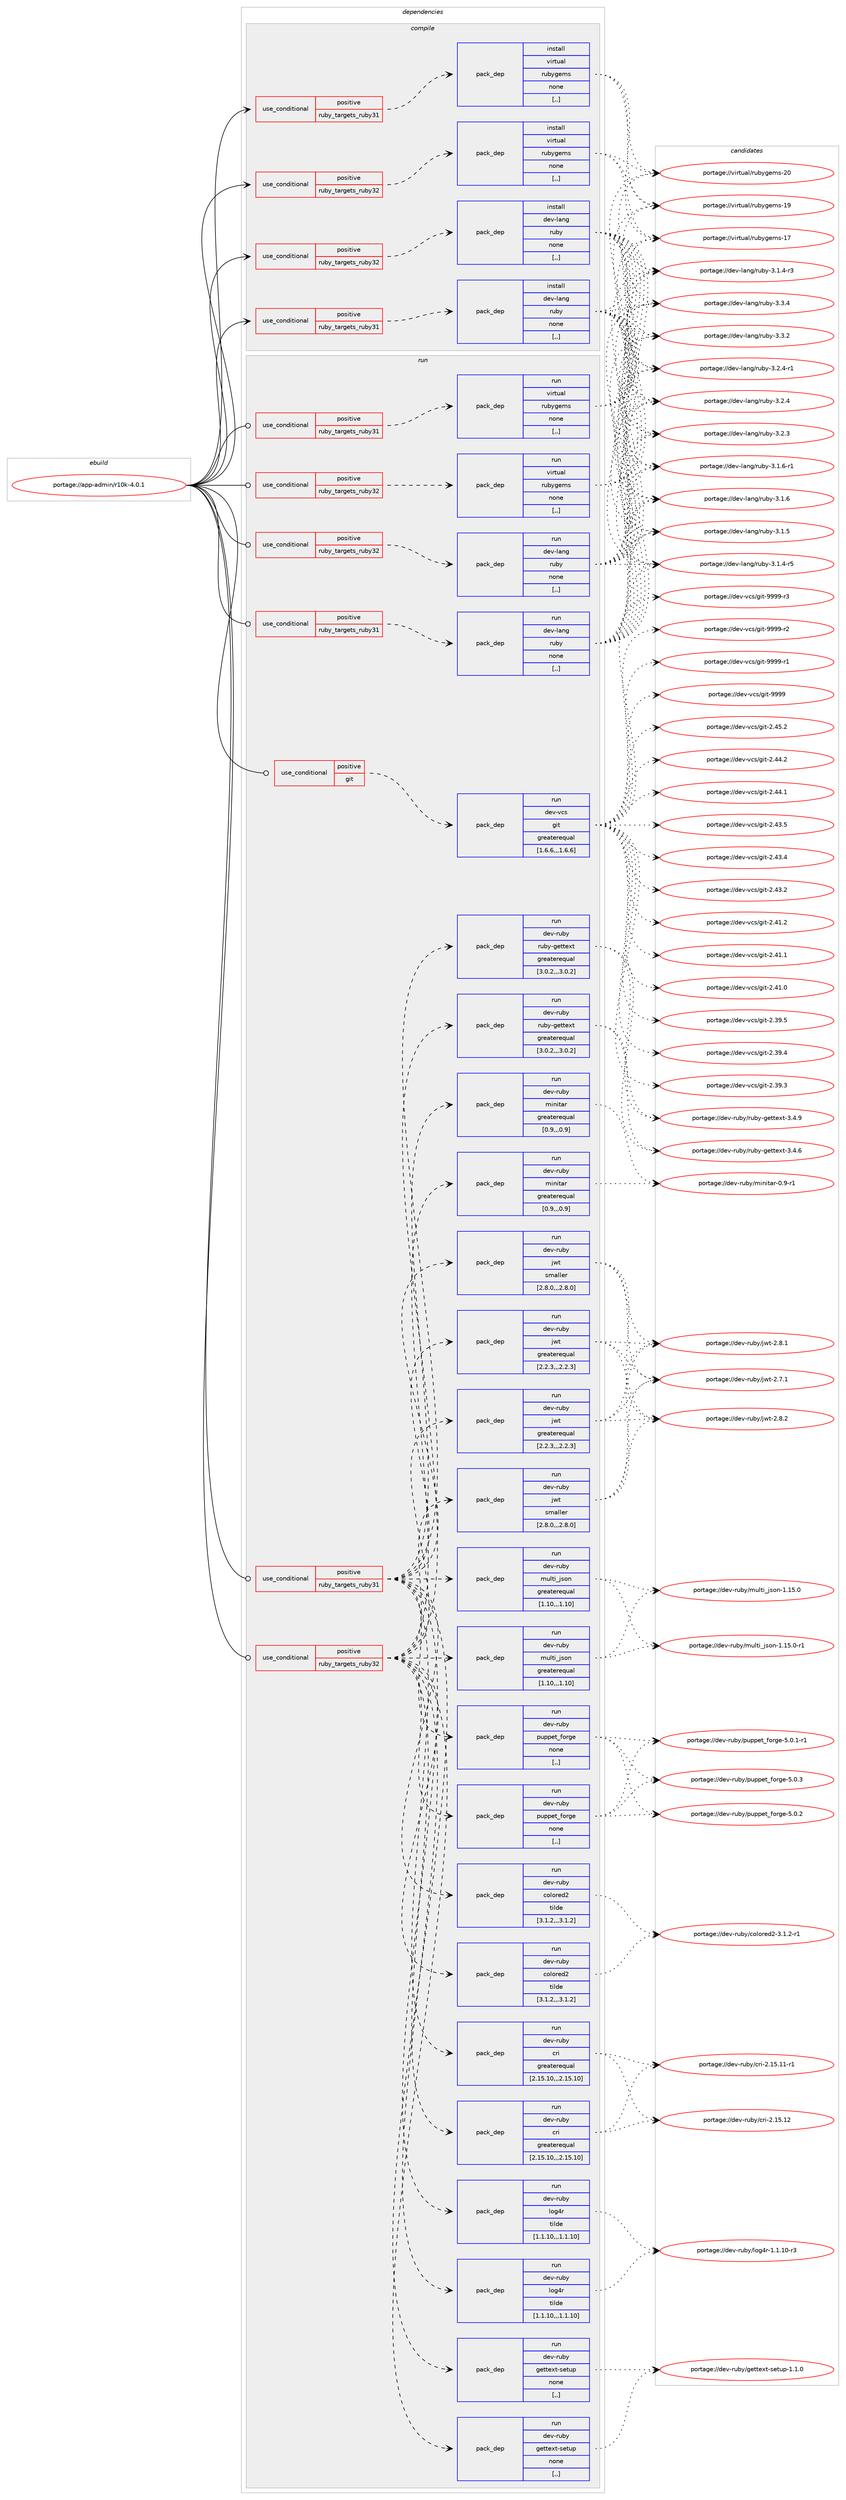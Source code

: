 digraph prolog {

# *************
# Graph options
# *************

newrank=true;
concentrate=true;
compound=true;
graph [rankdir=LR,fontname=Helvetica,fontsize=10,ranksep=1.5];#, ranksep=2.5, nodesep=0.2];
edge  [arrowhead=vee];
node  [fontname=Helvetica,fontsize=10];

# **********
# The ebuild
# **********

subgraph cluster_leftcol {
color=gray;
label=<<i>ebuild</i>>;
id [label="portage://app-admin/r10k-4.0.1", color=red, width=4, href="../app-admin/r10k-4.0.1.svg"];
}

# ****************
# The dependencies
# ****************

subgraph cluster_midcol {
color=gray;
label=<<i>dependencies</i>>;
subgraph cluster_compile {
fillcolor="#eeeeee";
style=filled;
label=<<i>compile</i>>;
subgraph cond880 {
dependency3968 [label=<<TABLE BORDER="0" CELLBORDER="1" CELLSPACING="0" CELLPADDING="4"><TR><TD ROWSPAN="3" CELLPADDING="10">use_conditional</TD></TR><TR><TD>positive</TD></TR><TR><TD>ruby_targets_ruby31</TD></TR></TABLE>>, shape=none, color=red];
subgraph pack3071 {
dependency3969 [label=<<TABLE BORDER="0" CELLBORDER="1" CELLSPACING="0" CELLPADDING="4" WIDTH="220"><TR><TD ROWSPAN="6" CELLPADDING="30">pack_dep</TD></TR><TR><TD WIDTH="110">install</TD></TR><TR><TD>dev-lang</TD></TR><TR><TD>ruby</TD></TR><TR><TD>none</TD></TR><TR><TD>[,,]</TD></TR></TABLE>>, shape=none, color=blue];
}
dependency3968:e -> dependency3969:w [weight=20,style="dashed",arrowhead="vee"];
}
id:e -> dependency3968:w [weight=20,style="solid",arrowhead="vee"];
subgraph cond881 {
dependency3970 [label=<<TABLE BORDER="0" CELLBORDER="1" CELLSPACING="0" CELLPADDING="4"><TR><TD ROWSPAN="3" CELLPADDING="10">use_conditional</TD></TR><TR><TD>positive</TD></TR><TR><TD>ruby_targets_ruby31</TD></TR></TABLE>>, shape=none, color=red];
subgraph pack3072 {
dependency3971 [label=<<TABLE BORDER="0" CELLBORDER="1" CELLSPACING="0" CELLPADDING="4" WIDTH="220"><TR><TD ROWSPAN="6" CELLPADDING="30">pack_dep</TD></TR><TR><TD WIDTH="110">install</TD></TR><TR><TD>virtual</TD></TR><TR><TD>rubygems</TD></TR><TR><TD>none</TD></TR><TR><TD>[,,]</TD></TR></TABLE>>, shape=none, color=blue];
}
dependency3970:e -> dependency3971:w [weight=20,style="dashed",arrowhead="vee"];
}
id:e -> dependency3970:w [weight=20,style="solid",arrowhead="vee"];
subgraph cond882 {
dependency3972 [label=<<TABLE BORDER="0" CELLBORDER="1" CELLSPACING="0" CELLPADDING="4"><TR><TD ROWSPAN="3" CELLPADDING="10">use_conditional</TD></TR><TR><TD>positive</TD></TR><TR><TD>ruby_targets_ruby32</TD></TR></TABLE>>, shape=none, color=red];
subgraph pack3073 {
dependency3973 [label=<<TABLE BORDER="0" CELLBORDER="1" CELLSPACING="0" CELLPADDING="4" WIDTH="220"><TR><TD ROWSPAN="6" CELLPADDING="30">pack_dep</TD></TR><TR><TD WIDTH="110">install</TD></TR><TR><TD>dev-lang</TD></TR><TR><TD>ruby</TD></TR><TR><TD>none</TD></TR><TR><TD>[,,]</TD></TR></TABLE>>, shape=none, color=blue];
}
dependency3972:e -> dependency3973:w [weight=20,style="dashed",arrowhead="vee"];
}
id:e -> dependency3972:w [weight=20,style="solid",arrowhead="vee"];
subgraph cond883 {
dependency3974 [label=<<TABLE BORDER="0" CELLBORDER="1" CELLSPACING="0" CELLPADDING="4"><TR><TD ROWSPAN="3" CELLPADDING="10">use_conditional</TD></TR><TR><TD>positive</TD></TR><TR><TD>ruby_targets_ruby32</TD></TR></TABLE>>, shape=none, color=red];
subgraph pack3074 {
dependency3975 [label=<<TABLE BORDER="0" CELLBORDER="1" CELLSPACING="0" CELLPADDING="4" WIDTH="220"><TR><TD ROWSPAN="6" CELLPADDING="30">pack_dep</TD></TR><TR><TD WIDTH="110">install</TD></TR><TR><TD>virtual</TD></TR><TR><TD>rubygems</TD></TR><TR><TD>none</TD></TR><TR><TD>[,,]</TD></TR></TABLE>>, shape=none, color=blue];
}
dependency3974:e -> dependency3975:w [weight=20,style="dashed",arrowhead="vee"];
}
id:e -> dependency3974:w [weight=20,style="solid",arrowhead="vee"];
}
subgraph cluster_compileandrun {
fillcolor="#eeeeee";
style=filled;
label=<<i>compile and run</i>>;
}
subgraph cluster_run {
fillcolor="#eeeeee";
style=filled;
label=<<i>run</i>>;
subgraph cond884 {
dependency3976 [label=<<TABLE BORDER="0" CELLBORDER="1" CELLSPACING="0" CELLPADDING="4"><TR><TD ROWSPAN="3" CELLPADDING="10">use_conditional</TD></TR><TR><TD>positive</TD></TR><TR><TD>git</TD></TR></TABLE>>, shape=none, color=red];
subgraph pack3075 {
dependency3977 [label=<<TABLE BORDER="0" CELLBORDER="1" CELLSPACING="0" CELLPADDING="4" WIDTH="220"><TR><TD ROWSPAN="6" CELLPADDING="30">pack_dep</TD></TR><TR><TD WIDTH="110">run</TD></TR><TR><TD>dev-vcs</TD></TR><TR><TD>git</TD></TR><TR><TD>greaterequal</TD></TR><TR><TD>[1.6.6,,,1.6.6]</TD></TR></TABLE>>, shape=none, color=blue];
}
dependency3976:e -> dependency3977:w [weight=20,style="dashed",arrowhead="vee"];
}
id:e -> dependency3976:w [weight=20,style="solid",arrowhead="odot"];
subgraph cond885 {
dependency3978 [label=<<TABLE BORDER="0" CELLBORDER="1" CELLSPACING="0" CELLPADDING="4"><TR><TD ROWSPAN="3" CELLPADDING="10">use_conditional</TD></TR><TR><TD>positive</TD></TR><TR><TD>ruby_targets_ruby31</TD></TR></TABLE>>, shape=none, color=red];
subgraph pack3076 {
dependency3979 [label=<<TABLE BORDER="0" CELLBORDER="1" CELLSPACING="0" CELLPADDING="4" WIDTH="220"><TR><TD ROWSPAN="6" CELLPADDING="30">pack_dep</TD></TR><TR><TD WIDTH="110">run</TD></TR><TR><TD>dev-lang</TD></TR><TR><TD>ruby</TD></TR><TR><TD>none</TD></TR><TR><TD>[,,]</TD></TR></TABLE>>, shape=none, color=blue];
}
dependency3978:e -> dependency3979:w [weight=20,style="dashed",arrowhead="vee"];
}
id:e -> dependency3978:w [weight=20,style="solid",arrowhead="odot"];
subgraph cond886 {
dependency3980 [label=<<TABLE BORDER="0" CELLBORDER="1" CELLSPACING="0" CELLPADDING="4"><TR><TD ROWSPAN="3" CELLPADDING="10">use_conditional</TD></TR><TR><TD>positive</TD></TR><TR><TD>ruby_targets_ruby31</TD></TR></TABLE>>, shape=none, color=red];
subgraph pack3077 {
dependency3981 [label=<<TABLE BORDER="0" CELLBORDER="1" CELLSPACING="0" CELLPADDING="4" WIDTH="220"><TR><TD ROWSPAN="6" CELLPADDING="30">pack_dep</TD></TR><TR><TD WIDTH="110">run</TD></TR><TR><TD>dev-ruby</TD></TR><TR><TD>colored2</TD></TR><TR><TD>tilde</TD></TR><TR><TD>[3.1.2,,,3.1.2]</TD></TR></TABLE>>, shape=none, color=blue];
}
dependency3980:e -> dependency3981:w [weight=20,style="dashed",arrowhead="vee"];
subgraph pack3078 {
dependency3982 [label=<<TABLE BORDER="0" CELLBORDER="1" CELLSPACING="0" CELLPADDING="4" WIDTH="220"><TR><TD ROWSPAN="6" CELLPADDING="30">pack_dep</TD></TR><TR><TD WIDTH="110">run</TD></TR><TR><TD>dev-ruby</TD></TR><TR><TD>cri</TD></TR><TR><TD>greaterequal</TD></TR><TR><TD>[2.15.10,,,2.15.10]</TD></TR></TABLE>>, shape=none, color=blue];
}
dependency3980:e -> dependency3982:w [weight=20,style="dashed",arrowhead="vee"];
subgraph pack3079 {
dependency3983 [label=<<TABLE BORDER="0" CELLBORDER="1" CELLSPACING="0" CELLPADDING="4" WIDTH="220"><TR><TD ROWSPAN="6" CELLPADDING="30">pack_dep</TD></TR><TR><TD WIDTH="110">run</TD></TR><TR><TD>dev-ruby</TD></TR><TR><TD>gettext-setup</TD></TR><TR><TD>none</TD></TR><TR><TD>[,,]</TD></TR></TABLE>>, shape=none, color=blue];
}
dependency3980:e -> dependency3983:w [weight=20,style="dashed",arrowhead="vee"];
subgraph pack3080 {
dependency3984 [label=<<TABLE BORDER="0" CELLBORDER="1" CELLSPACING="0" CELLPADDING="4" WIDTH="220"><TR><TD ROWSPAN="6" CELLPADDING="30">pack_dep</TD></TR><TR><TD WIDTH="110">run</TD></TR><TR><TD>dev-ruby</TD></TR><TR><TD>jwt</TD></TR><TR><TD>greaterequal</TD></TR><TR><TD>[2.2.3,,,2.2.3]</TD></TR></TABLE>>, shape=none, color=blue];
}
dependency3980:e -> dependency3984:w [weight=20,style="dashed",arrowhead="vee"];
subgraph pack3081 {
dependency3985 [label=<<TABLE BORDER="0" CELLBORDER="1" CELLSPACING="0" CELLPADDING="4" WIDTH="220"><TR><TD ROWSPAN="6" CELLPADDING="30">pack_dep</TD></TR><TR><TD WIDTH="110">run</TD></TR><TR><TD>dev-ruby</TD></TR><TR><TD>jwt</TD></TR><TR><TD>smaller</TD></TR><TR><TD>[2.8.0,,,2.8.0]</TD></TR></TABLE>>, shape=none, color=blue];
}
dependency3980:e -> dependency3985:w [weight=20,style="dashed",arrowhead="vee"];
subgraph pack3082 {
dependency3986 [label=<<TABLE BORDER="0" CELLBORDER="1" CELLSPACING="0" CELLPADDING="4" WIDTH="220"><TR><TD ROWSPAN="6" CELLPADDING="30">pack_dep</TD></TR><TR><TD WIDTH="110">run</TD></TR><TR><TD>dev-ruby</TD></TR><TR><TD>ruby-gettext</TD></TR><TR><TD>greaterequal</TD></TR><TR><TD>[3.0.2,,,3.0.2]</TD></TR></TABLE>>, shape=none, color=blue];
}
dependency3980:e -> dependency3986:w [weight=20,style="dashed",arrowhead="vee"];
subgraph pack3083 {
dependency3987 [label=<<TABLE BORDER="0" CELLBORDER="1" CELLSPACING="0" CELLPADDING="4" WIDTH="220"><TR><TD ROWSPAN="6" CELLPADDING="30">pack_dep</TD></TR><TR><TD WIDTH="110">run</TD></TR><TR><TD>dev-ruby</TD></TR><TR><TD>log4r</TD></TR><TR><TD>tilde</TD></TR><TR><TD>[1.1.10,,,1.1.10]</TD></TR></TABLE>>, shape=none, color=blue];
}
dependency3980:e -> dependency3987:w [weight=20,style="dashed",arrowhead="vee"];
subgraph pack3084 {
dependency3988 [label=<<TABLE BORDER="0" CELLBORDER="1" CELLSPACING="0" CELLPADDING="4" WIDTH="220"><TR><TD ROWSPAN="6" CELLPADDING="30">pack_dep</TD></TR><TR><TD WIDTH="110">run</TD></TR><TR><TD>dev-ruby</TD></TR><TR><TD>minitar</TD></TR><TR><TD>greaterequal</TD></TR><TR><TD>[0.9,,,0.9]</TD></TR></TABLE>>, shape=none, color=blue];
}
dependency3980:e -> dependency3988:w [weight=20,style="dashed",arrowhead="vee"];
subgraph pack3085 {
dependency3989 [label=<<TABLE BORDER="0" CELLBORDER="1" CELLSPACING="0" CELLPADDING="4" WIDTH="220"><TR><TD ROWSPAN="6" CELLPADDING="30">pack_dep</TD></TR><TR><TD WIDTH="110">run</TD></TR><TR><TD>dev-ruby</TD></TR><TR><TD>multi_json</TD></TR><TR><TD>greaterequal</TD></TR><TR><TD>[1.10,,,1.10]</TD></TR></TABLE>>, shape=none, color=blue];
}
dependency3980:e -> dependency3989:w [weight=20,style="dashed",arrowhead="vee"];
subgraph pack3086 {
dependency3990 [label=<<TABLE BORDER="0" CELLBORDER="1" CELLSPACING="0" CELLPADDING="4" WIDTH="220"><TR><TD ROWSPAN="6" CELLPADDING="30">pack_dep</TD></TR><TR><TD WIDTH="110">run</TD></TR><TR><TD>dev-ruby</TD></TR><TR><TD>puppet_forge</TD></TR><TR><TD>none</TD></TR><TR><TD>[,,]</TD></TR></TABLE>>, shape=none, color=blue];
}
dependency3980:e -> dependency3990:w [weight=20,style="dashed",arrowhead="vee"];
}
id:e -> dependency3980:w [weight=20,style="solid",arrowhead="odot"];
subgraph cond887 {
dependency3991 [label=<<TABLE BORDER="0" CELLBORDER="1" CELLSPACING="0" CELLPADDING="4"><TR><TD ROWSPAN="3" CELLPADDING="10">use_conditional</TD></TR><TR><TD>positive</TD></TR><TR><TD>ruby_targets_ruby31</TD></TR></TABLE>>, shape=none, color=red];
subgraph pack3087 {
dependency3992 [label=<<TABLE BORDER="0" CELLBORDER="1" CELLSPACING="0" CELLPADDING="4" WIDTH="220"><TR><TD ROWSPAN="6" CELLPADDING="30">pack_dep</TD></TR><TR><TD WIDTH="110">run</TD></TR><TR><TD>virtual</TD></TR><TR><TD>rubygems</TD></TR><TR><TD>none</TD></TR><TR><TD>[,,]</TD></TR></TABLE>>, shape=none, color=blue];
}
dependency3991:e -> dependency3992:w [weight=20,style="dashed",arrowhead="vee"];
}
id:e -> dependency3991:w [weight=20,style="solid",arrowhead="odot"];
subgraph cond888 {
dependency3993 [label=<<TABLE BORDER="0" CELLBORDER="1" CELLSPACING="0" CELLPADDING="4"><TR><TD ROWSPAN="3" CELLPADDING="10">use_conditional</TD></TR><TR><TD>positive</TD></TR><TR><TD>ruby_targets_ruby32</TD></TR></TABLE>>, shape=none, color=red];
subgraph pack3088 {
dependency3994 [label=<<TABLE BORDER="0" CELLBORDER="1" CELLSPACING="0" CELLPADDING="4" WIDTH="220"><TR><TD ROWSPAN="6" CELLPADDING="30">pack_dep</TD></TR><TR><TD WIDTH="110">run</TD></TR><TR><TD>dev-lang</TD></TR><TR><TD>ruby</TD></TR><TR><TD>none</TD></TR><TR><TD>[,,]</TD></TR></TABLE>>, shape=none, color=blue];
}
dependency3993:e -> dependency3994:w [weight=20,style="dashed",arrowhead="vee"];
}
id:e -> dependency3993:w [weight=20,style="solid",arrowhead="odot"];
subgraph cond889 {
dependency3995 [label=<<TABLE BORDER="0" CELLBORDER="1" CELLSPACING="0" CELLPADDING="4"><TR><TD ROWSPAN="3" CELLPADDING="10">use_conditional</TD></TR><TR><TD>positive</TD></TR><TR><TD>ruby_targets_ruby32</TD></TR></TABLE>>, shape=none, color=red];
subgraph pack3089 {
dependency3996 [label=<<TABLE BORDER="0" CELLBORDER="1" CELLSPACING="0" CELLPADDING="4" WIDTH="220"><TR><TD ROWSPAN="6" CELLPADDING="30">pack_dep</TD></TR><TR><TD WIDTH="110">run</TD></TR><TR><TD>dev-ruby</TD></TR><TR><TD>colored2</TD></TR><TR><TD>tilde</TD></TR><TR><TD>[3.1.2,,,3.1.2]</TD></TR></TABLE>>, shape=none, color=blue];
}
dependency3995:e -> dependency3996:w [weight=20,style="dashed",arrowhead="vee"];
subgraph pack3090 {
dependency3997 [label=<<TABLE BORDER="0" CELLBORDER="1" CELLSPACING="0" CELLPADDING="4" WIDTH="220"><TR><TD ROWSPAN="6" CELLPADDING="30">pack_dep</TD></TR><TR><TD WIDTH="110">run</TD></TR><TR><TD>dev-ruby</TD></TR><TR><TD>cri</TD></TR><TR><TD>greaterequal</TD></TR><TR><TD>[2.15.10,,,2.15.10]</TD></TR></TABLE>>, shape=none, color=blue];
}
dependency3995:e -> dependency3997:w [weight=20,style="dashed",arrowhead="vee"];
subgraph pack3091 {
dependency3998 [label=<<TABLE BORDER="0" CELLBORDER="1" CELLSPACING="0" CELLPADDING="4" WIDTH="220"><TR><TD ROWSPAN="6" CELLPADDING="30">pack_dep</TD></TR><TR><TD WIDTH="110">run</TD></TR><TR><TD>dev-ruby</TD></TR><TR><TD>gettext-setup</TD></TR><TR><TD>none</TD></TR><TR><TD>[,,]</TD></TR></TABLE>>, shape=none, color=blue];
}
dependency3995:e -> dependency3998:w [weight=20,style="dashed",arrowhead="vee"];
subgraph pack3092 {
dependency3999 [label=<<TABLE BORDER="0" CELLBORDER="1" CELLSPACING="0" CELLPADDING="4" WIDTH="220"><TR><TD ROWSPAN="6" CELLPADDING="30">pack_dep</TD></TR><TR><TD WIDTH="110">run</TD></TR><TR><TD>dev-ruby</TD></TR><TR><TD>jwt</TD></TR><TR><TD>greaterequal</TD></TR><TR><TD>[2.2.3,,,2.2.3]</TD></TR></TABLE>>, shape=none, color=blue];
}
dependency3995:e -> dependency3999:w [weight=20,style="dashed",arrowhead="vee"];
subgraph pack3093 {
dependency4000 [label=<<TABLE BORDER="0" CELLBORDER="1" CELLSPACING="0" CELLPADDING="4" WIDTH="220"><TR><TD ROWSPAN="6" CELLPADDING="30">pack_dep</TD></TR><TR><TD WIDTH="110">run</TD></TR><TR><TD>dev-ruby</TD></TR><TR><TD>jwt</TD></TR><TR><TD>smaller</TD></TR><TR><TD>[2.8.0,,,2.8.0]</TD></TR></TABLE>>, shape=none, color=blue];
}
dependency3995:e -> dependency4000:w [weight=20,style="dashed",arrowhead="vee"];
subgraph pack3094 {
dependency4001 [label=<<TABLE BORDER="0" CELLBORDER="1" CELLSPACING="0" CELLPADDING="4" WIDTH="220"><TR><TD ROWSPAN="6" CELLPADDING="30">pack_dep</TD></TR><TR><TD WIDTH="110">run</TD></TR><TR><TD>dev-ruby</TD></TR><TR><TD>ruby-gettext</TD></TR><TR><TD>greaterequal</TD></TR><TR><TD>[3.0.2,,,3.0.2]</TD></TR></TABLE>>, shape=none, color=blue];
}
dependency3995:e -> dependency4001:w [weight=20,style="dashed",arrowhead="vee"];
subgraph pack3095 {
dependency4002 [label=<<TABLE BORDER="0" CELLBORDER="1" CELLSPACING="0" CELLPADDING="4" WIDTH="220"><TR><TD ROWSPAN="6" CELLPADDING="30">pack_dep</TD></TR><TR><TD WIDTH="110">run</TD></TR><TR><TD>dev-ruby</TD></TR><TR><TD>log4r</TD></TR><TR><TD>tilde</TD></TR><TR><TD>[1.1.10,,,1.1.10]</TD></TR></TABLE>>, shape=none, color=blue];
}
dependency3995:e -> dependency4002:w [weight=20,style="dashed",arrowhead="vee"];
subgraph pack3096 {
dependency4003 [label=<<TABLE BORDER="0" CELLBORDER="1" CELLSPACING="0" CELLPADDING="4" WIDTH="220"><TR><TD ROWSPAN="6" CELLPADDING="30">pack_dep</TD></TR><TR><TD WIDTH="110">run</TD></TR><TR><TD>dev-ruby</TD></TR><TR><TD>minitar</TD></TR><TR><TD>greaterequal</TD></TR><TR><TD>[0.9,,,0.9]</TD></TR></TABLE>>, shape=none, color=blue];
}
dependency3995:e -> dependency4003:w [weight=20,style="dashed",arrowhead="vee"];
subgraph pack3097 {
dependency4004 [label=<<TABLE BORDER="0" CELLBORDER="1" CELLSPACING="0" CELLPADDING="4" WIDTH="220"><TR><TD ROWSPAN="6" CELLPADDING="30">pack_dep</TD></TR><TR><TD WIDTH="110">run</TD></TR><TR><TD>dev-ruby</TD></TR><TR><TD>multi_json</TD></TR><TR><TD>greaterequal</TD></TR><TR><TD>[1.10,,,1.10]</TD></TR></TABLE>>, shape=none, color=blue];
}
dependency3995:e -> dependency4004:w [weight=20,style="dashed",arrowhead="vee"];
subgraph pack3098 {
dependency4005 [label=<<TABLE BORDER="0" CELLBORDER="1" CELLSPACING="0" CELLPADDING="4" WIDTH="220"><TR><TD ROWSPAN="6" CELLPADDING="30">pack_dep</TD></TR><TR><TD WIDTH="110">run</TD></TR><TR><TD>dev-ruby</TD></TR><TR><TD>puppet_forge</TD></TR><TR><TD>none</TD></TR><TR><TD>[,,]</TD></TR></TABLE>>, shape=none, color=blue];
}
dependency3995:e -> dependency4005:w [weight=20,style="dashed",arrowhead="vee"];
}
id:e -> dependency3995:w [weight=20,style="solid",arrowhead="odot"];
subgraph cond890 {
dependency4006 [label=<<TABLE BORDER="0" CELLBORDER="1" CELLSPACING="0" CELLPADDING="4"><TR><TD ROWSPAN="3" CELLPADDING="10">use_conditional</TD></TR><TR><TD>positive</TD></TR><TR><TD>ruby_targets_ruby32</TD></TR></TABLE>>, shape=none, color=red];
subgraph pack3099 {
dependency4007 [label=<<TABLE BORDER="0" CELLBORDER="1" CELLSPACING="0" CELLPADDING="4" WIDTH="220"><TR><TD ROWSPAN="6" CELLPADDING="30">pack_dep</TD></TR><TR><TD WIDTH="110">run</TD></TR><TR><TD>virtual</TD></TR><TR><TD>rubygems</TD></TR><TR><TD>none</TD></TR><TR><TD>[,,]</TD></TR></TABLE>>, shape=none, color=blue];
}
dependency4006:e -> dependency4007:w [weight=20,style="dashed",arrowhead="vee"];
}
id:e -> dependency4006:w [weight=20,style="solid",arrowhead="odot"];
}
}

# **************
# The candidates
# **************

subgraph cluster_choices {
rank=same;
color=gray;
label=<<i>candidates</i>>;

subgraph choice3071 {
color=black;
nodesep=1;
choice10010111845108971101034711411798121455146514652 [label="portage://dev-lang/ruby-3.3.4", color=red, width=4,href="../dev-lang/ruby-3.3.4.svg"];
choice10010111845108971101034711411798121455146514650 [label="portage://dev-lang/ruby-3.3.2", color=red, width=4,href="../dev-lang/ruby-3.3.2.svg"];
choice100101118451089711010347114117981214551465046524511449 [label="portage://dev-lang/ruby-3.2.4-r1", color=red, width=4,href="../dev-lang/ruby-3.2.4-r1.svg"];
choice10010111845108971101034711411798121455146504652 [label="portage://dev-lang/ruby-3.2.4", color=red, width=4,href="../dev-lang/ruby-3.2.4.svg"];
choice10010111845108971101034711411798121455146504651 [label="portage://dev-lang/ruby-3.2.3", color=red, width=4,href="../dev-lang/ruby-3.2.3.svg"];
choice100101118451089711010347114117981214551464946544511449 [label="portage://dev-lang/ruby-3.1.6-r1", color=red, width=4,href="../dev-lang/ruby-3.1.6-r1.svg"];
choice10010111845108971101034711411798121455146494654 [label="portage://dev-lang/ruby-3.1.6", color=red, width=4,href="../dev-lang/ruby-3.1.6.svg"];
choice10010111845108971101034711411798121455146494653 [label="portage://dev-lang/ruby-3.1.5", color=red, width=4,href="../dev-lang/ruby-3.1.5.svg"];
choice100101118451089711010347114117981214551464946524511453 [label="portage://dev-lang/ruby-3.1.4-r5", color=red, width=4,href="../dev-lang/ruby-3.1.4-r5.svg"];
choice100101118451089711010347114117981214551464946524511451 [label="portage://dev-lang/ruby-3.1.4-r3", color=red, width=4,href="../dev-lang/ruby-3.1.4-r3.svg"];
dependency3969:e -> choice10010111845108971101034711411798121455146514652:w [style=dotted,weight="100"];
dependency3969:e -> choice10010111845108971101034711411798121455146514650:w [style=dotted,weight="100"];
dependency3969:e -> choice100101118451089711010347114117981214551465046524511449:w [style=dotted,weight="100"];
dependency3969:e -> choice10010111845108971101034711411798121455146504652:w [style=dotted,weight="100"];
dependency3969:e -> choice10010111845108971101034711411798121455146504651:w [style=dotted,weight="100"];
dependency3969:e -> choice100101118451089711010347114117981214551464946544511449:w [style=dotted,weight="100"];
dependency3969:e -> choice10010111845108971101034711411798121455146494654:w [style=dotted,weight="100"];
dependency3969:e -> choice10010111845108971101034711411798121455146494653:w [style=dotted,weight="100"];
dependency3969:e -> choice100101118451089711010347114117981214551464946524511453:w [style=dotted,weight="100"];
dependency3969:e -> choice100101118451089711010347114117981214551464946524511451:w [style=dotted,weight="100"];
}
subgraph choice3072 {
color=black;
nodesep=1;
choice118105114116117971084711411798121103101109115455048 [label="portage://virtual/rubygems-20", color=red, width=4,href="../virtual/rubygems-20.svg"];
choice118105114116117971084711411798121103101109115454957 [label="portage://virtual/rubygems-19", color=red, width=4,href="../virtual/rubygems-19.svg"];
choice118105114116117971084711411798121103101109115454955 [label="portage://virtual/rubygems-17", color=red, width=4,href="../virtual/rubygems-17.svg"];
dependency3971:e -> choice118105114116117971084711411798121103101109115455048:w [style=dotted,weight="100"];
dependency3971:e -> choice118105114116117971084711411798121103101109115454957:w [style=dotted,weight="100"];
dependency3971:e -> choice118105114116117971084711411798121103101109115454955:w [style=dotted,weight="100"];
}
subgraph choice3073 {
color=black;
nodesep=1;
choice10010111845108971101034711411798121455146514652 [label="portage://dev-lang/ruby-3.3.4", color=red, width=4,href="../dev-lang/ruby-3.3.4.svg"];
choice10010111845108971101034711411798121455146514650 [label="portage://dev-lang/ruby-3.3.2", color=red, width=4,href="../dev-lang/ruby-3.3.2.svg"];
choice100101118451089711010347114117981214551465046524511449 [label="portage://dev-lang/ruby-3.2.4-r1", color=red, width=4,href="../dev-lang/ruby-3.2.4-r1.svg"];
choice10010111845108971101034711411798121455146504652 [label="portage://dev-lang/ruby-3.2.4", color=red, width=4,href="../dev-lang/ruby-3.2.4.svg"];
choice10010111845108971101034711411798121455146504651 [label="portage://dev-lang/ruby-3.2.3", color=red, width=4,href="../dev-lang/ruby-3.2.3.svg"];
choice100101118451089711010347114117981214551464946544511449 [label="portage://dev-lang/ruby-3.1.6-r1", color=red, width=4,href="../dev-lang/ruby-3.1.6-r1.svg"];
choice10010111845108971101034711411798121455146494654 [label="portage://dev-lang/ruby-3.1.6", color=red, width=4,href="../dev-lang/ruby-3.1.6.svg"];
choice10010111845108971101034711411798121455146494653 [label="portage://dev-lang/ruby-3.1.5", color=red, width=4,href="../dev-lang/ruby-3.1.5.svg"];
choice100101118451089711010347114117981214551464946524511453 [label="portage://dev-lang/ruby-3.1.4-r5", color=red, width=4,href="../dev-lang/ruby-3.1.4-r5.svg"];
choice100101118451089711010347114117981214551464946524511451 [label="portage://dev-lang/ruby-3.1.4-r3", color=red, width=4,href="../dev-lang/ruby-3.1.4-r3.svg"];
dependency3973:e -> choice10010111845108971101034711411798121455146514652:w [style=dotted,weight="100"];
dependency3973:e -> choice10010111845108971101034711411798121455146514650:w [style=dotted,weight="100"];
dependency3973:e -> choice100101118451089711010347114117981214551465046524511449:w [style=dotted,weight="100"];
dependency3973:e -> choice10010111845108971101034711411798121455146504652:w [style=dotted,weight="100"];
dependency3973:e -> choice10010111845108971101034711411798121455146504651:w [style=dotted,weight="100"];
dependency3973:e -> choice100101118451089711010347114117981214551464946544511449:w [style=dotted,weight="100"];
dependency3973:e -> choice10010111845108971101034711411798121455146494654:w [style=dotted,weight="100"];
dependency3973:e -> choice10010111845108971101034711411798121455146494653:w [style=dotted,weight="100"];
dependency3973:e -> choice100101118451089711010347114117981214551464946524511453:w [style=dotted,weight="100"];
dependency3973:e -> choice100101118451089711010347114117981214551464946524511451:w [style=dotted,weight="100"];
}
subgraph choice3074 {
color=black;
nodesep=1;
choice118105114116117971084711411798121103101109115455048 [label="portage://virtual/rubygems-20", color=red, width=4,href="../virtual/rubygems-20.svg"];
choice118105114116117971084711411798121103101109115454957 [label="portage://virtual/rubygems-19", color=red, width=4,href="../virtual/rubygems-19.svg"];
choice118105114116117971084711411798121103101109115454955 [label="portage://virtual/rubygems-17", color=red, width=4,href="../virtual/rubygems-17.svg"];
dependency3975:e -> choice118105114116117971084711411798121103101109115455048:w [style=dotted,weight="100"];
dependency3975:e -> choice118105114116117971084711411798121103101109115454957:w [style=dotted,weight="100"];
dependency3975:e -> choice118105114116117971084711411798121103101109115454955:w [style=dotted,weight="100"];
}
subgraph choice3075 {
color=black;
nodesep=1;
choice10010111845118991154710310511645575757574511451 [label="portage://dev-vcs/git-9999-r3", color=red, width=4,href="../dev-vcs/git-9999-r3.svg"];
choice10010111845118991154710310511645575757574511450 [label="portage://dev-vcs/git-9999-r2", color=red, width=4,href="../dev-vcs/git-9999-r2.svg"];
choice10010111845118991154710310511645575757574511449 [label="portage://dev-vcs/git-9999-r1", color=red, width=4,href="../dev-vcs/git-9999-r1.svg"];
choice1001011184511899115471031051164557575757 [label="portage://dev-vcs/git-9999", color=red, width=4,href="../dev-vcs/git-9999.svg"];
choice10010111845118991154710310511645504652534650 [label="portage://dev-vcs/git-2.45.2", color=red, width=4,href="../dev-vcs/git-2.45.2.svg"];
choice10010111845118991154710310511645504652524650 [label="portage://dev-vcs/git-2.44.2", color=red, width=4,href="../dev-vcs/git-2.44.2.svg"];
choice10010111845118991154710310511645504652524649 [label="portage://dev-vcs/git-2.44.1", color=red, width=4,href="../dev-vcs/git-2.44.1.svg"];
choice10010111845118991154710310511645504652514653 [label="portage://dev-vcs/git-2.43.5", color=red, width=4,href="../dev-vcs/git-2.43.5.svg"];
choice10010111845118991154710310511645504652514652 [label="portage://dev-vcs/git-2.43.4", color=red, width=4,href="../dev-vcs/git-2.43.4.svg"];
choice10010111845118991154710310511645504652514650 [label="portage://dev-vcs/git-2.43.2", color=red, width=4,href="../dev-vcs/git-2.43.2.svg"];
choice10010111845118991154710310511645504652494650 [label="portage://dev-vcs/git-2.41.2", color=red, width=4,href="../dev-vcs/git-2.41.2.svg"];
choice10010111845118991154710310511645504652494649 [label="portage://dev-vcs/git-2.41.1", color=red, width=4,href="../dev-vcs/git-2.41.1.svg"];
choice10010111845118991154710310511645504652494648 [label="portage://dev-vcs/git-2.41.0", color=red, width=4,href="../dev-vcs/git-2.41.0.svg"];
choice10010111845118991154710310511645504651574653 [label="portage://dev-vcs/git-2.39.5", color=red, width=4,href="../dev-vcs/git-2.39.5.svg"];
choice10010111845118991154710310511645504651574652 [label="portage://dev-vcs/git-2.39.4", color=red, width=4,href="../dev-vcs/git-2.39.4.svg"];
choice10010111845118991154710310511645504651574651 [label="portage://dev-vcs/git-2.39.3", color=red, width=4,href="../dev-vcs/git-2.39.3.svg"];
dependency3977:e -> choice10010111845118991154710310511645575757574511451:w [style=dotted,weight="100"];
dependency3977:e -> choice10010111845118991154710310511645575757574511450:w [style=dotted,weight="100"];
dependency3977:e -> choice10010111845118991154710310511645575757574511449:w [style=dotted,weight="100"];
dependency3977:e -> choice1001011184511899115471031051164557575757:w [style=dotted,weight="100"];
dependency3977:e -> choice10010111845118991154710310511645504652534650:w [style=dotted,weight="100"];
dependency3977:e -> choice10010111845118991154710310511645504652524650:w [style=dotted,weight="100"];
dependency3977:e -> choice10010111845118991154710310511645504652524649:w [style=dotted,weight="100"];
dependency3977:e -> choice10010111845118991154710310511645504652514653:w [style=dotted,weight="100"];
dependency3977:e -> choice10010111845118991154710310511645504652514652:w [style=dotted,weight="100"];
dependency3977:e -> choice10010111845118991154710310511645504652514650:w [style=dotted,weight="100"];
dependency3977:e -> choice10010111845118991154710310511645504652494650:w [style=dotted,weight="100"];
dependency3977:e -> choice10010111845118991154710310511645504652494649:w [style=dotted,weight="100"];
dependency3977:e -> choice10010111845118991154710310511645504652494648:w [style=dotted,weight="100"];
dependency3977:e -> choice10010111845118991154710310511645504651574653:w [style=dotted,weight="100"];
dependency3977:e -> choice10010111845118991154710310511645504651574652:w [style=dotted,weight="100"];
dependency3977:e -> choice10010111845118991154710310511645504651574651:w [style=dotted,weight="100"];
}
subgraph choice3076 {
color=black;
nodesep=1;
choice10010111845108971101034711411798121455146514652 [label="portage://dev-lang/ruby-3.3.4", color=red, width=4,href="../dev-lang/ruby-3.3.4.svg"];
choice10010111845108971101034711411798121455146514650 [label="portage://dev-lang/ruby-3.3.2", color=red, width=4,href="../dev-lang/ruby-3.3.2.svg"];
choice100101118451089711010347114117981214551465046524511449 [label="portage://dev-lang/ruby-3.2.4-r1", color=red, width=4,href="../dev-lang/ruby-3.2.4-r1.svg"];
choice10010111845108971101034711411798121455146504652 [label="portage://dev-lang/ruby-3.2.4", color=red, width=4,href="../dev-lang/ruby-3.2.4.svg"];
choice10010111845108971101034711411798121455146504651 [label="portage://dev-lang/ruby-3.2.3", color=red, width=4,href="../dev-lang/ruby-3.2.3.svg"];
choice100101118451089711010347114117981214551464946544511449 [label="portage://dev-lang/ruby-3.1.6-r1", color=red, width=4,href="../dev-lang/ruby-3.1.6-r1.svg"];
choice10010111845108971101034711411798121455146494654 [label="portage://dev-lang/ruby-3.1.6", color=red, width=4,href="../dev-lang/ruby-3.1.6.svg"];
choice10010111845108971101034711411798121455146494653 [label="portage://dev-lang/ruby-3.1.5", color=red, width=4,href="../dev-lang/ruby-3.1.5.svg"];
choice100101118451089711010347114117981214551464946524511453 [label="portage://dev-lang/ruby-3.1.4-r5", color=red, width=4,href="../dev-lang/ruby-3.1.4-r5.svg"];
choice100101118451089711010347114117981214551464946524511451 [label="portage://dev-lang/ruby-3.1.4-r3", color=red, width=4,href="../dev-lang/ruby-3.1.4-r3.svg"];
dependency3979:e -> choice10010111845108971101034711411798121455146514652:w [style=dotted,weight="100"];
dependency3979:e -> choice10010111845108971101034711411798121455146514650:w [style=dotted,weight="100"];
dependency3979:e -> choice100101118451089711010347114117981214551465046524511449:w [style=dotted,weight="100"];
dependency3979:e -> choice10010111845108971101034711411798121455146504652:w [style=dotted,weight="100"];
dependency3979:e -> choice10010111845108971101034711411798121455146504651:w [style=dotted,weight="100"];
dependency3979:e -> choice100101118451089711010347114117981214551464946544511449:w [style=dotted,weight="100"];
dependency3979:e -> choice10010111845108971101034711411798121455146494654:w [style=dotted,weight="100"];
dependency3979:e -> choice10010111845108971101034711411798121455146494653:w [style=dotted,weight="100"];
dependency3979:e -> choice100101118451089711010347114117981214551464946524511453:w [style=dotted,weight="100"];
dependency3979:e -> choice100101118451089711010347114117981214551464946524511451:w [style=dotted,weight="100"];
}
subgraph choice3077 {
color=black;
nodesep=1;
choice10010111845114117981214799111108111114101100504551464946504511449 [label="portage://dev-ruby/colored2-3.1.2-r1", color=red, width=4,href="../dev-ruby/colored2-3.1.2-r1.svg"];
dependency3981:e -> choice10010111845114117981214799111108111114101100504551464946504511449:w [style=dotted,weight="100"];
}
subgraph choice3078 {
color=black;
nodesep=1;
choice100101118451141179812147991141054550464953464950 [label="portage://dev-ruby/cri-2.15.12", color=red, width=4,href="../dev-ruby/cri-2.15.12.svg"];
choice1001011184511411798121479911410545504649534649494511449 [label="portage://dev-ruby/cri-2.15.11-r1", color=red, width=4,href="../dev-ruby/cri-2.15.11-r1.svg"];
dependency3982:e -> choice100101118451141179812147991141054550464953464950:w [style=dotted,weight="100"];
dependency3982:e -> choice1001011184511411798121479911410545504649534649494511449:w [style=dotted,weight="100"];
}
subgraph choice3079 {
color=black;
nodesep=1;
choice10010111845114117981214710310111611610112011645115101116117112454946494648 [label="portage://dev-ruby/gettext-setup-1.1.0", color=red, width=4,href="../dev-ruby/gettext-setup-1.1.0.svg"];
dependency3983:e -> choice10010111845114117981214710310111611610112011645115101116117112454946494648:w [style=dotted,weight="100"];
}
subgraph choice3080 {
color=black;
nodesep=1;
choice100101118451141179812147106119116455046564650 [label="portage://dev-ruby/jwt-2.8.2", color=red, width=4,href="../dev-ruby/jwt-2.8.2.svg"];
choice100101118451141179812147106119116455046564649 [label="portage://dev-ruby/jwt-2.8.1", color=red, width=4,href="../dev-ruby/jwt-2.8.1.svg"];
choice100101118451141179812147106119116455046554649 [label="portage://dev-ruby/jwt-2.7.1", color=red, width=4,href="../dev-ruby/jwt-2.7.1.svg"];
dependency3984:e -> choice100101118451141179812147106119116455046564650:w [style=dotted,weight="100"];
dependency3984:e -> choice100101118451141179812147106119116455046564649:w [style=dotted,weight="100"];
dependency3984:e -> choice100101118451141179812147106119116455046554649:w [style=dotted,weight="100"];
}
subgraph choice3081 {
color=black;
nodesep=1;
choice100101118451141179812147106119116455046564650 [label="portage://dev-ruby/jwt-2.8.2", color=red, width=4,href="../dev-ruby/jwt-2.8.2.svg"];
choice100101118451141179812147106119116455046564649 [label="portage://dev-ruby/jwt-2.8.1", color=red, width=4,href="../dev-ruby/jwt-2.8.1.svg"];
choice100101118451141179812147106119116455046554649 [label="portage://dev-ruby/jwt-2.7.1", color=red, width=4,href="../dev-ruby/jwt-2.7.1.svg"];
dependency3985:e -> choice100101118451141179812147106119116455046564650:w [style=dotted,weight="100"];
dependency3985:e -> choice100101118451141179812147106119116455046564649:w [style=dotted,weight="100"];
dependency3985:e -> choice100101118451141179812147106119116455046554649:w [style=dotted,weight="100"];
}
subgraph choice3082 {
color=black;
nodesep=1;
choice1001011184511411798121471141179812145103101116116101120116455146524657 [label="portage://dev-ruby/ruby-gettext-3.4.9", color=red, width=4,href="../dev-ruby/ruby-gettext-3.4.9.svg"];
choice1001011184511411798121471141179812145103101116116101120116455146524654 [label="portage://dev-ruby/ruby-gettext-3.4.6", color=red, width=4,href="../dev-ruby/ruby-gettext-3.4.6.svg"];
dependency3986:e -> choice1001011184511411798121471141179812145103101116116101120116455146524657:w [style=dotted,weight="100"];
dependency3986:e -> choice1001011184511411798121471141179812145103101116116101120116455146524654:w [style=dotted,weight="100"];
}
subgraph choice3083 {
color=black;
nodesep=1;
choice10010111845114117981214710811110352114454946494649484511451 [label="portage://dev-ruby/log4r-1.1.10-r3", color=red, width=4,href="../dev-ruby/log4r-1.1.10-r3.svg"];
dependency3987:e -> choice10010111845114117981214710811110352114454946494649484511451:w [style=dotted,weight="100"];
}
subgraph choice3084 {
color=black;
nodesep=1;
choice10010111845114117981214710910511010511697114454846574511449 [label="portage://dev-ruby/minitar-0.9-r1", color=red, width=4,href="../dev-ruby/minitar-0.9-r1.svg"];
dependency3988:e -> choice10010111845114117981214710910511010511697114454846574511449:w [style=dotted,weight="100"];
}
subgraph choice3085 {
color=black;
nodesep=1;
choice10010111845114117981214710911710811610595106115111110454946495346484511449 [label="portage://dev-ruby/multi_json-1.15.0-r1", color=red, width=4,href="../dev-ruby/multi_json-1.15.0-r1.svg"];
choice1001011184511411798121471091171081161059510611511111045494649534648 [label="portage://dev-ruby/multi_json-1.15.0", color=red, width=4,href="../dev-ruby/multi_json-1.15.0.svg"];
dependency3989:e -> choice10010111845114117981214710911710811610595106115111110454946495346484511449:w [style=dotted,weight="100"];
dependency3989:e -> choice1001011184511411798121471091171081161059510611511111045494649534648:w [style=dotted,weight="100"];
}
subgraph choice3086 {
color=black;
nodesep=1;
choice10010111845114117981214711211711211210111695102111114103101455346484651 [label="portage://dev-ruby/puppet_forge-5.0.3", color=red, width=4,href="../dev-ruby/puppet_forge-5.0.3.svg"];
choice10010111845114117981214711211711211210111695102111114103101455346484650 [label="portage://dev-ruby/puppet_forge-5.0.2", color=red, width=4,href="../dev-ruby/puppet_forge-5.0.2.svg"];
choice100101118451141179812147112117112112101116951021111141031014553464846494511449 [label="portage://dev-ruby/puppet_forge-5.0.1-r1", color=red, width=4,href="../dev-ruby/puppet_forge-5.0.1-r1.svg"];
dependency3990:e -> choice10010111845114117981214711211711211210111695102111114103101455346484651:w [style=dotted,weight="100"];
dependency3990:e -> choice10010111845114117981214711211711211210111695102111114103101455346484650:w [style=dotted,weight="100"];
dependency3990:e -> choice100101118451141179812147112117112112101116951021111141031014553464846494511449:w [style=dotted,weight="100"];
}
subgraph choice3087 {
color=black;
nodesep=1;
choice118105114116117971084711411798121103101109115455048 [label="portage://virtual/rubygems-20", color=red, width=4,href="../virtual/rubygems-20.svg"];
choice118105114116117971084711411798121103101109115454957 [label="portage://virtual/rubygems-19", color=red, width=4,href="../virtual/rubygems-19.svg"];
choice118105114116117971084711411798121103101109115454955 [label="portage://virtual/rubygems-17", color=red, width=4,href="../virtual/rubygems-17.svg"];
dependency3992:e -> choice118105114116117971084711411798121103101109115455048:w [style=dotted,weight="100"];
dependency3992:e -> choice118105114116117971084711411798121103101109115454957:w [style=dotted,weight="100"];
dependency3992:e -> choice118105114116117971084711411798121103101109115454955:w [style=dotted,weight="100"];
}
subgraph choice3088 {
color=black;
nodesep=1;
choice10010111845108971101034711411798121455146514652 [label="portage://dev-lang/ruby-3.3.4", color=red, width=4,href="../dev-lang/ruby-3.3.4.svg"];
choice10010111845108971101034711411798121455146514650 [label="portage://dev-lang/ruby-3.3.2", color=red, width=4,href="../dev-lang/ruby-3.3.2.svg"];
choice100101118451089711010347114117981214551465046524511449 [label="portage://dev-lang/ruby-3.2.4-r1", color=red, width=4,href="../dev-lang/ruby-3.2.4-r1.svg"];
choice10010111845108971101034711411798121455146504652 [label="portage://dev-lang/ruby-3.2.4", color=red, width=4,href="../dev-lang/ruby-3.2.4.svg"];
choice10010111845108971101034711411798121455146504651 [label="portage://dev-lang/ruby-3.2.3", color=red, width=4,href="../dev-lang/ruby-3.2.3.svg"];
choice100101118451089711010347114117981214551464946544511449 [label="portage://dev-lang/ruby-3.1.6-r1", color=red, width=4,href="../dev-lang/ruby-3.1.6-r1.svg"];
choice10010111845108971101034711411798121455146494654 [label="portage://dev-lang/ruby-3.1.6", color=red, width=4,href="../dev-lang/ruby-3.1.6.svg"];
choice10010111845108971101034711411798121455146494653 [label="portage://dev-lang/ruby-3.1.5", color=red, width=4,href="../dev-lang/ruby-3.1.5.svg"];
choice100101118451089711010347114117981214551464946524511453 [label="portage://dev-lang/ruby-3.1.4-r5", color=red, width=4,href="../dev-lang/ruby-3.1.4-r5.svg"];
choice100101118451089711010347114117981214551464946524511451 [label="portage://dev-lang/ruby-3.1.4-r3", color=red, width=4,href="../dev-lang/ruby-3.1.4-r3.svg"];
dependency3994:e -> choice10010111845108971101034711411798121455146514652:w [style=dotted,weight="100"];
dependency3994:e -> choice10010111845108971101034711411798121455146514650:w [style=dotted,weight="100"];
dependency3994:e -> choice100101118451089711010347114117981214551465046524511449:w [style=dotted,weight="100"];
dependency3994:e -> choice10010111845108971101034711411798121455146504652:w [style=dotted,weight="100"];
dependency3994:e -> choice10010111845108971101034711411798121455146504651:w [style=dotted,weight="100"];
dependency3994:e -> choice100101118451089711010347114117981214551464946544511449:w [style=dotted,weight="100"];
dependency3994:e -> choice10010111845108971101034711411798121455146494654:w [style=dotted,weight="100"];
dependency3994:e -> choice10010111845108971101034711411798121455146494653:w [style=dotted,weight="100"];
dependency3994:e -> choice100101118451089711010347114117981214551464946524511453:w [style=dotted,weight="100"];
dependency3994:e -> choice100101118451089711010347114117981214551464946524511451:w [style=dotted,weight="100"];
}
subgraph choice3089 {
color=black;
nodesep=1;
choice10010111845114117981214799111108111114101100504551464946504511449 [label="portage://dev-ruby/colored2-3.1.2-r1", color=red, width=4,href="../dev-ruby/colored2-3.1.2-r1.svg"];
dependency3996:e -> choice10010111845114117981214799111108111114101100504551464946504511449:w [style=dotted,weight="100"];
}
subgraph choice3090 {
color=black;
nodesep=1;
choice100101118451141179812147991141054550464953464950 [label="portage://dev-ruby/cri-2.15.12", color=red, width=4,href="../dev-ruby/cri-2.15.12.svg"];
choice1001011184511411798121479911410545504649534649494511449 [label="portage://dev-ruby/cri-2.15.11-r1", color=red, width=4,href="../dev-ruby/cri-2.15.11-r1.svg"];
dependency3997:e -> choice100101118451141179812147991141054550464953464950:w [style=dotted,weight="100"];
dependency3997:e -> choice1001011184511411798121479911410545504649534649494511449:w [style=dotted,weight="100"];
}
subgraph choice3091 {
color=black;
nodesep=1;
choice10010111845114117981214710310111611610112011645115101116117112454946494648 [label="portage://dev-ruby/gettext-setup-1.1.0", color=red, width=4,href="../dev-ruby/gettext-setup-1.1.0.svg"];
dependency3998:e -> choice10010111845114117981214710310111611610112011645115101116117112454946494648:w [style=dotted,weight="100"];
}
subgraph choice3092 {
color=black;
nodesep=1;
choice100101118451141179812147106119116455046564650 [label="portage://dev-ruby/jwt-2.8.2", color=red, width=4,href="../dev-ruby/jwt-2.8.2.svg"];
choice100101118451141179812147106119116455046564649 [label="portage://dev-ruby/jwt-2.8.1", color=red, width=4,href="../dev-ruby/jwt-2.8.1.svg"];
choice100101118451141179812147106119116455046554649 [label="portage://dev-ruby/jwt-2.7.1", color=red, width=4,href="../dev-ruby/jwt-2.7.1.svg"];
dependency3999:e -> choice100101118451141179812147106119116455046564650:w [style=dotted,weight="100"];
dependency3999:e -> choice100101118451141179812147106119116455046564649:w [style=dotted,weight="100"];
dependency3999:e -> choice100101118451141179812147106119116455046554649:w [style=dotted,weight="100"];
}
subgraph choice3093 {
color=black;
nodesep=1;
choice100101118451141179812147106119116455046564650 [label="portage://dev-ruby/jwt-2.8.2", color=red, width=4,href="../dev-ruby/jwt-2.8.2.svg"];
choice100101118451141179812147106119116455046564649 [label="portage://dev-ruby/jwt-2.8.1", color=red, width=4,href="../dev-ruby/jwt-2.8.1.svg"];
choice100101118451141179812147106119116455046554649 [label="portage://dev-ruby/jwt-2.7.1", color=red, width=4,href="../dev-ruby/jwt-2.7.1.svg"];
dependency4000:e -> choice100101118451141179812147106119116455046564650:w [style=dotted,weight="100"];
dependency4000:e -> choice100101118451141179812147106119116455046564649:w [style=dotted,weight="100"];
dependency4000:e -> choice100101118451141179812147106119116455046554649:w [style=dotted,weight="100"];
}
subgraph choice3094 {
color=black;
nodesep=1;
choice1001011184511411798121471141179812145103101116116101120116455146524657 [label="portage://dev-ruby/ruby-gettext-3.4.9", color=red, width=4,href="../dev-ruby/ruby-gettext-3.4.9.svg"];
choice1001011184511411798121471141179812145103101116116101120116455146524654 [label="portage://dev-ruby/ruby-gettext-3.4.6", color=red, width=4,href="../dev-ruby/ruby-gettext-3.4.6.svg"];
dependency4001:e -> choice1001011184511411798121471141179812145103101116116101120116455146524657:w [style=dotted,weight="100"];
dependency4001:e -> choice1001011184511411798121471141179812145103101116116101120116455146524654:w [style=dotted,weight="100"];
}
subgraph choice3095 {
color=black;
nodesep=1;
choice10010111845114117981214710811110352114454946494649484511451 [label="portage://dev-ruby/log4r-1.1.10-r3", color=red, width=4,href="../dev-ruby/log4r-1.1.10-r3.svg"];
dependency4002:e -> choice10010111845114117981214710811110352114454946494649484511451:w [style=dotted,weight="100"];
}
subgraph choice3096 {
color=black;
nodesep=1;
choice10010111845114117981214710910511010511697114454846574511449 [label="portage://dev-ruby/minitar-0.9-r1", color=red, width=4,href="../dev-ruby/minitar-0.9-r1.svg"];
dependency4003:e -> choice10010111845114117981214710910511010511697114454846574511449:w [style=dotted,weight="100"];
}
subgraph choice3097 {
color=black;
nodesep=1;
choice10010111845114117981214710911710811610595106115111110454946495346484511449 [label="portage://dev-ruby/multi_json-1.15.0-r1", color=red, width=4,href="../dev-ruby/multi_json-1.15.0-r1.svg"];
choice1001011184511411798121471091171081161059510611511111045494649534648 [label="portage://dev-ruby/multi_json-1.15.0", color=red, width=4,href="../dev-ruby/multi_json-1.15.0.svg"];
dependency4004:e -> choice10010111845114117981214710911710811610595106115111110454946495346484511449:w [style=dotted,weight="100"];
dependency4004:e -> choice1001011184511411798121471091171081161059510611511111045494649534648:w [style=dotted,weight="100"];
}
subgraph choice3098 {
color=black;
nodesep=1;
choice10010111845114117981214711211711211210111695102111114103101455346484651 [label="portage://dev-ruby/puppet_forge-5.0.3", color=red, width=4,href="../dev-ruby/puppet_forge-5.0.3.svg"];
choice10010111845114117981214711211711211210111695102111114103101455346484650 [label="portage://dev-ruby/puppet_forge-5.0.2", color=red, width=4,href="../dev-ruby/puppet_forge-5.0.2.svg"];
choice100101118451141179812147112117112112101116951021111141031014553464846494511449 [label="portage://dev-ruby/puppet_forge-5.0.1-r1", color=red, width=4,href="../dev-ruby/puppet_forge-5.0.1-r1.svg"];
dependency4005:e -> choice10010111845114117981214711211711211210111695102111114103101455346484651:w [style=dotted,weight="100"];
dependency4005:e -> choice10010111845114117981214711211711211210111695102111114103101455346484650:w [style=dotted,weight="100"];
dependency4005:e -> choice100101118451141179812147112117112112101116951021111141031014553464846494511449:w [style=dotted,weight="100"];
}
subgraph choice3099 {
color=black;
nodesep=1;
choice118105114116117971084711411798121103101109115455048 [label="portage://virtual/rubygems-20", color=red, width=4,href="../virtual/rubygems-20.svg"];
choice118105114116117971084711411798121103101109115454957 [label="portage://virtual/rubygems-19", color=red, width=4,href="../virtual/rubygems-19.svg"];
choice118105114116117971084711411798121103101109115454955 [label="portage://virtual/rubygems-17", color=red, width=4,href="../virtual/rubygems-17.svg"];
dependency4007:e -> choice118105114116117971084711411798121103101109115455048:w [style=dotted,weight="100"];
dependency4007:e -> choice118105114116117971084711411798121103101109115454957:w [style=dotted,weight="100"];
dependency4007:e -> choice118105114116117971084711411798121103101109115454955:w [style=dotted,weight="100"];
}
}

}
